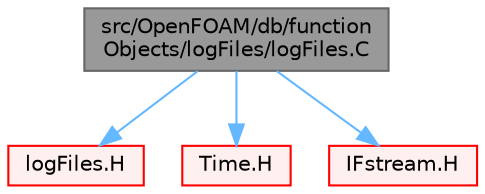 digraph "src/OpenFOAM/db/functionObjects/logFiles/logFiles.C"
{
 // LATEX_PDF_SIZE
  bgcolor="transparent";
  edge [fontname=Helvetica,fontsize=10,labelfontname=Helvetica,labelfontsize=10];
  node [fontname=Helvetica,fontsize=10,shape=box,height=0.2,width=0.4];
  Node1 [id="Node000001",label="src/OpenFOAM/db/function\lObjects/logFiles/logFiles.C",height=0.2,width=0.4,color="gray40", fillcolor="grey60", style="filled", fontcolor="black",tooltip=" "];
  Node1 -> Node2 [id="edge1_Node000001_Node000002",color="steelblue1",style="solid",tooltip=" "];
  Node2 [id="Node000002",label="logFiles.H",height=0.2,width=0.4,color="red", fillcolor="#FFF0F0", style="filled",URL="$logFiles_8H.html",tooltip=" "];
  Node1 -> Node160 [id="edge2_Node000001_Node000160",color="steelblue1",style="solid",tooltip=" "];
  Node160 [id="Node000160",label="Time.H",height=0.2,width=0.4,color="red", fillcolor="#FFF0F0", style="filled",URL="$Time_8H.html",tooltip=" "];
  Node1 -> Node254 [id="edge3_Node000001_Node000254",color="steelblue1",style="solid",tooltip=" "];
  Node254 [id="Node000254",label="IFstream.H",height=0.2,width=0.4,color="red", fillcolor="#FFF0F0", style="filled",URL="$IFstream_8H.html",tooltip=" "];
}
